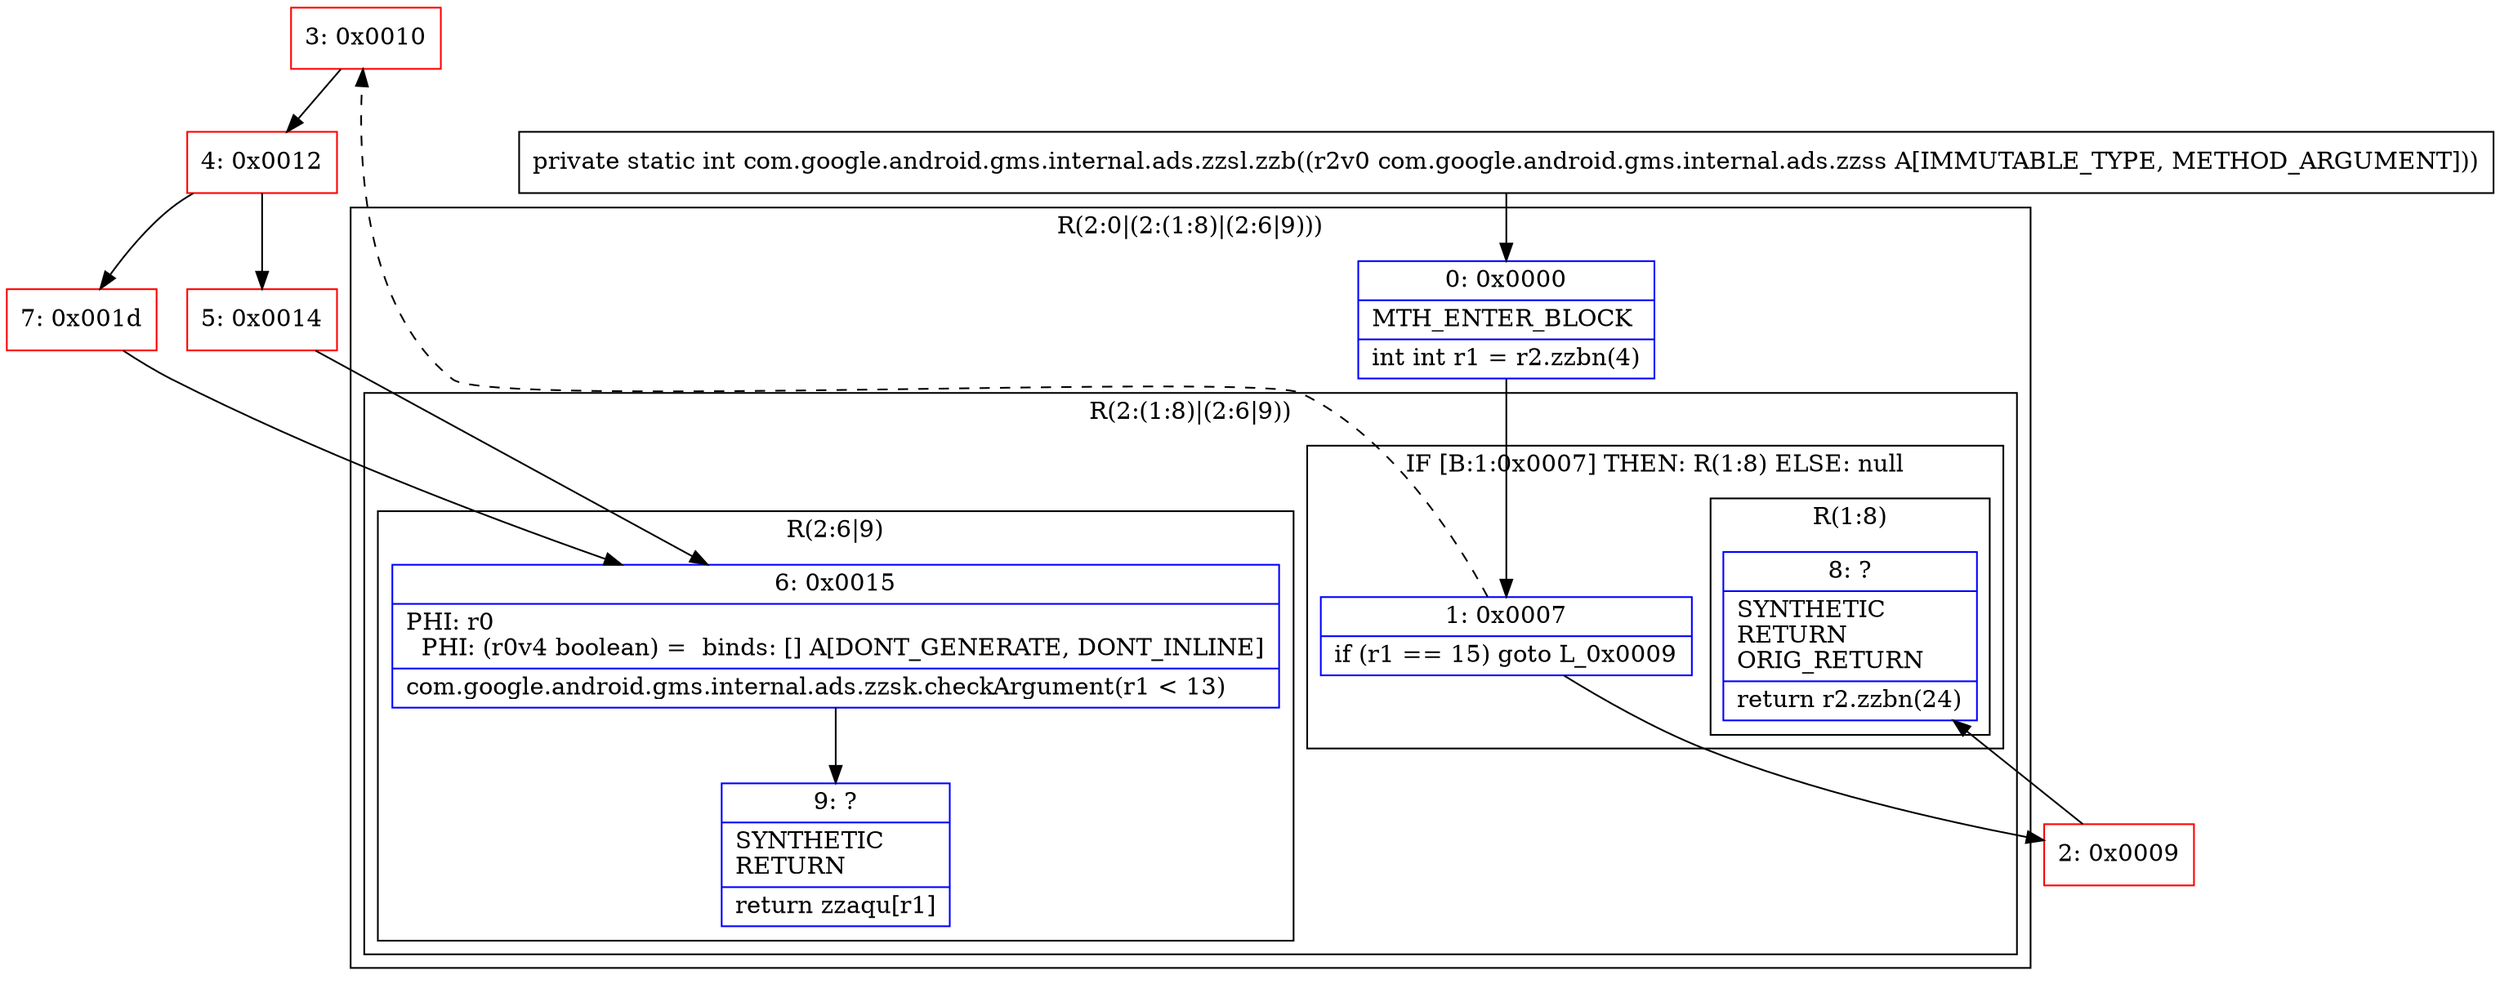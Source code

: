 digraph "CFG forcom.google.android.gms.internal.ads.zzsl.zzb(Lcom\/google\/android\/gms\/internal\/ads\/zzss;)I" {
subgraph cluster_Region_259245191 {
label = "R(2:0|(2:(1:8)|(2:6|9)))";
node [shape=record,color=blue];
Node_0 [shape=record,label="{0\:\ 0x0000|MTH_ENTER_BLOCK\l|int int r1 = r2.zzbn(4)\l}"];
subgraph cluster_Region_1445322898 {
label = "R(2:(1:8)|(2:6|9))";
node [shape=record,color=blue];
subgraph cluster_IfRegion_1344759072 {
label = "IF [B:1:0x0007] THEN: R(1:8) ELSE: null";
node [shape=record,color=blue];
Node_1 [shape=record,label="{1\:\ 0x0007|if (r1 == 15) goto L_0x0009\l}"];
subgraph cluster_Region_675102669 {
label = "R(1:8)";
node [shape=record,color=blue];
Node_8 [shape=record,label="{8\:\ ?|SYNTHETIC\lRETURN\lORIG_RETURN\l|return r2.zzbn(24)\l}"];
}
}
subgraph cluster_Region_412666917 {
label = "R(2:6|9)";
node [shape=record,color=blue];
Node_6 [shape=record,label="{6\:\ 0x0015|PHI: r0 \l  PHI: (r0v4 boolean) =  binds: [] A[DONT_GENERATE, DONT_INLINE]\l|com.google.android.gms.internal.ads.zzsk.checkArgument(r1 \< 13)\l}"];
Node_9 [shape=record,label="{9\:\ ?|SYNTHETIC\lRETURN\l|return zzaqu[r1]\l}"];
}
}
}
Node_2 [shape=record,color=red,label="{2\:\ 0x0009}"];
Node_3 [shape=record,color=red,label="{3\:\ 0x0010}"];
Node_4 [shape=record,color=red,label="{4\:\ 0x0012}"];
Node_5 [shape=record,color=red,label="{5\:\ 0x0014}"];
Node_7 [shape=record,color=red,label="{7\:\ 0x001d}"];
MethodNode[shape=record,label="{private static int com.google.android.gms.internal.ads.zzsl.zzb((r2v0 com.google.android.gms.internal.ads.zzss A[IMMUTABLE_TYPE, METHOD_ARGUMENT])) }"];
MethodNode -> Node_0;
Node_0 -> Node_1;
Node_1 -> Node_2;
Node_1 -> Node_3[style=dashed];
Node_6 -> Node_9;
Node_2 -> Node_8;
Node_3 -> Node_4;
Node_4 -> Node_5;
Node_4 -> Node_7;
Node_5 -> Node_6;
Node_7 -> Node_6;
}

